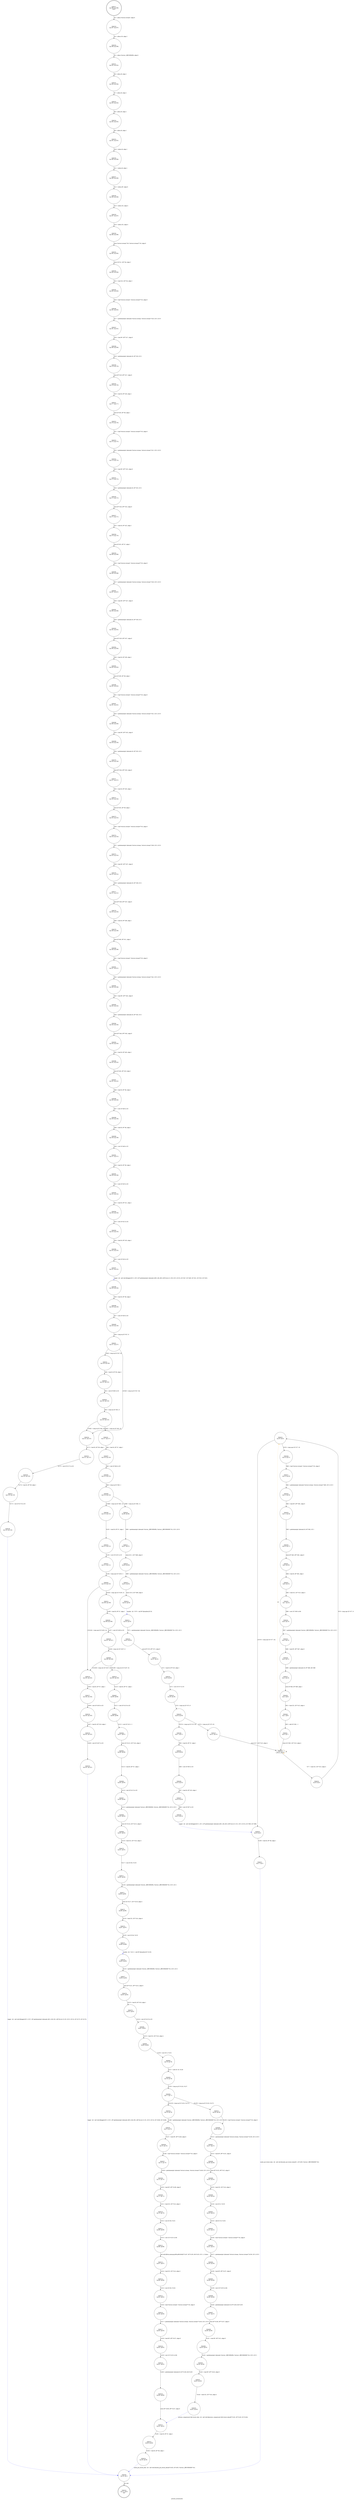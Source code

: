 digraph process_brushcache {
label="process_brushcache"
36316 [label="N36316\n(rp:15, ep:0)\nexit", shape="doublecircle"]
36317 [label="N36317\n(rp:198, ep:198)\nentry", shape="doublecircle"]
36317 -> 36319 [label="%3 = alloca %struct.stream*, align 8"]
36319 [label="N36319\n(rp:197, ep:197)", shape="circle"]
36319 -> 36320 [label="%4 = alloca i16, align 2"]
36320 [label="N36320\n(rp:196, ep:196)", shape="circle"]
36320 -> 36321 [label="%5 = alloca %struct._BRUSHDATA, align 8"]
36321 [label="N36321\n(rp:195, ep:195)", shape="circle"]
36321 -> 36322 [label="%6 = alloca i8, align 1"]
36322 [label="N36322\n(rp:194, ep:194)", shape="circle"]
36322 -> 36323 [label="%7 = alloca i8, align 1"]
36323 [label="N36323\n(rp:193, ep:193)", shape="circle"]
36323 -> 36324 [label="%8 = alloca i8, align 1"]
36324 [label="N36324\n(rp:192, ep:192)", shape="circle"]
36324 -> 36325 [label="%9 = alloca i8, align 1"]
36325 [label="N36325\n(rp:191, ep:191)", shape="circle"]
36325 -> 36326 [label="%10 = alloca i8, align 1"]
36326 [label="N36326\n(rp:190, ep:190)", shape="circle"]
36326 -> 36327 [label="%11 = alloca i8, align 1"]
36327 [label="N36327\n(rp:189, ep:189)", shape="circle"]
36327 -> 36328 [label="%12 = alloca i8*, align 8"]
36328 [label="N36328\n(rp:188, ep:188)", shape="circle"]
36328 -> 36329 [label="%13 = alloca i32, align 4"]
36329 [label="N36329\n(rp:187, ep:187)", shape="circle"]
36329 -> 36330 [label="%14 = alloca i32, align 4"]
36330 [label="N36330\n(rp:186, ep:186)", shape="circle"]
36330 -> 36332 [label="store %struct.stream* %0, %struct.stream** %3, align 8"]
36332 [label="N36332\n(rp:185, ep:185)", shape="circle"]
36332 -> 36334 [label="store i16 %1, i16* %4, align 2"]
36334 [label="N36334\n(rp:184, ep:184)", shape="circle"]
36334 -> 36345 [label="%15 = load i16, i16* %4, align 2"]
36345 [label="N36345\n(rp:183, ep:183)", shape="circle"]
36345 -> 36346 [label="%16 = load %struct.stream*, %struct.stream** %3, align 8"]
36346 [label="N36346\n(rp:182, ep:182)", shape="circle"]
36346 -> 36347 [label="%17 = getelementptr inbounds %struct.stream, %struct.stream* %16, i32 0, i32 0"]
36347 [label="N36347\n(rp:181, ep:181)", shape="circle"]
36347 -> 36348 [label="%18 = load i8*, i8** %17, align 8"]
36348 [label="N36348\n(rp:180, ep:180)", shape="circle"]
36348 -> 36349 [label="%19 = getelementptr inbounds i8, i8* %18, i32 1"]
36349 [label="N36349\n(rp:179, ep:179)", shape="circle"]
36349 -> 36350 [label="store i8* %19, i8** %17, align 8"]
36350 [label="N36350\n(rp:178, ep:178)", shape="circle"]
36350 -> 36351 [label="%20 = load i8, i8* %18, align 1"]
36351 [label="N36351\n(rp:177, ep:177)", shape="circle"]
36351 -> 36352 [label="store i8 %20, i8* %6, align 1"]
36352 [label="N36352\n(rp:176, ep:176)", shape="circle"]
36352 -> 36353 [label="%21 = load %struct.stream*, %struct.stream** %3, align 8"]
36353 [label="N36353\n(rp:175, ep:175)", shape="circle"]
36353 -> 36354 [label="%22 = getelementptr inbounds %struct.stream, %struct.stream* %21, i32 0, i32 0"]
36354 [label="N36354\n(rp:174, ep:174)", shape="circle"]
36354 -> 36355 [label="%23 = load i8*, i8** %22, align 8"]
36355 [label="N36355\n(rp:173, ep:173)", shape="circle"]
36355 -> 36356 [label="%24 = getelementptr inbounds i8, i8* %23, i32 1"]
36356 [label="N36356\n(rp:172, ep:172)", shape="circle"]
36356 -> 36357 [label="store i8* %24, i8** %22, align 8"]
36357 [label="N36357\n(rp:171, ep:171)", shape="circle"]
36357 -> 36358 [label="%25 = load i8, i8* %23, align 1"]
36358 [label="N36358\n(rp:170, ep:170)", shape="circle"]
36358 -> 36359 [label="store i8 %25, i8* %7, align 1"]
36359 [label="N36359\n(rp:169, ep:169)", shape="circle"]
36359 -> 36360 [label="%26 = load %struct.stream*, %struct.stream** %3, align 8"]
36360 [label="N36360\n(rp:168, ep:168)", shape="circle"]
36360 -> 36361 [label="%27 = getelementptr inbounds %struct.stream, %struct.stream* %26, i32 0, i32 0"]
36361 [label="N36361\n(rp:167, ep:167)", shape="circle"]
36361 -> 36362 [label="%28 = load i8*, i8** %27, align 8"]
36362 [label="N36362\n(rp:166, ep:166)", shape="circle"]
36362 -> 36363 [label="%29 = getelementptr inbounds i8, i8* %28, i32 1"]
36363 [label="N36363\n(rp:165, ep:165)", shape="circle"]
36363 -> 36364 [label="store i8* %29, i8** %27, align 8"]
36364 [label="N36364\n(rp:164, ep:164)", shape="circle"]
36364 -> 36365 [label="%30 = load i8, i8* %28, align 1"]
36365 [label="N36365\n(rp:163, ep:163)", shape="circle"]
36365 -> 36366 [label="store i8 %30, i8* %8, align 1"]
36366 [label="N36366\n(rp:162, ep:162)", shape="circle"]
36366 -> 36367 [label="%31 = load %struct.stream*, %struct.stream** %3, align 8"]
36367 [label="N36367\n(rp:161, ep:161)", shape="circle"]
36367 -> 36368 [label="%32 = getelementptr inbounds %struct.stream, %struct.stream* %31, i32 0, i32 0"]
36368 [label="N36368\n(rp:160, ep:160)", shape="circle"]
36368 -> 36369 [label="%33 = load i8*, i8** %32, align 8"]
36369 [label="N36369\n(rp:159, ep:159)", shape="circle"]
36369 -> 36370 [label="%34 = getelementptr inbounds i8, i8* %33, i32 1"]
36370 [label="N36370\n(rp:158, ep:158)", shape="circle"]
36370 -> 36371 [label="store i8* %34, i8** %32, align 8"]
36371 [label="N36371\n(rp:157, ep:157)", shape="circle"]
36371 -> 36372 [label="%35 = load i8, i8* %33, align 1"]
36372 [label="N36372\n(rp:156, ep:156)", shape="circle"]
36372 -> 36373 [label="store i8 %35, i8* %9, align 1"]
36373 [label="N36373\n(rp:155, ep:155)", shape="circle"]
36373 -> 36374 [label="%36 = load %struct.stream*, %struct.stream** %3, align 8"]
36374 [label="N36374\n(rp:154, ep:154)", shape="circle"]
36374 -> 36375 [label="%37 = getelementptr inbounds %struct.stream, %struct.stream* %36, i32 0, i32 0"]
36375 [label="N36375\n(rp:153, ep:153)", shape="circle"]
36375 -> 36376 [label="%38 = load i8*, i8** %37, align 8"]
36376 [label="N36376\n(rp:152, ep:152)", shape="circle"]
36376 -> 36377 [label="%39 = getelementptr inbounds i8, i8* %38, i32 1"]
36377 [label="N36377\n(rp:151, ep:151)", shape="circle"]
36377 -> 36378 [label="store i8* %39, i8** %37, align 8"]
36378 [label="N36378\n(rp:150, ep:150)", shape="circle"]
36378 -> 36379 [label="%40 = load i8, i8* %38, align 1"]
36379 [label="N36379\n(rp:149, ep:149)", shape="circle"]
36379 -> 36380 [label="store i8 %40, i8* %11, align 1"]
36380 [label="N36380\n(rp:148, ep:148)", shape="circle"]
36380 -> 36381 [label="%41 = load %struct.stream*, %struct.stream** %3, align 8"]
36381 [label="N36381\n(rp:147, ep:147)", shape="circle"]
36381 -> 36382 [label="%42 = getelementptr inbounds %struct.stream, %struct.stream* %41, i32 0, i32 0"]
36382 [label="N36382\n(rp:146, ep:146)", shape="circle"]
36382 -> 36383 [label="%43 = load i8*, i8** %42, align 8"]
36383 [label="N36383\n(rp:145, ep:145)", shape="circle"]
36383 -> 36384 [label="%44 = getelementptr inbounds i8, i8* %43, i32 1"]
36384 [label="N36384\n(rp:144, ep:144)", shape="circle"]
36384 -> 36385 [label="store i8* %44, i8** %42, align 8"]
36385 [label="N36385\n(rp:143, ep:143)", shape="circle"]
36385 -> 36386 [label="%45 = load i8, i8* %43, align 1"]
36386 [label="N36386\n(rp:142, ep:142)", shape="circle"]
36386 -> 36387 [label="store i8 %45, i8* %10, align 1"]
36387 [label="N36387\n(rp:141, ep:141)", shape="circle"]
36387 -> 36388 [label="%46 = load i8, i8* %6, align 1"]
36388 [label="N36388\n(rp:140, ep:140)", shape="circle"]
36388 -> 36389 [label="%47 = zext i8 %46 to i32"]
36389 [label="N36389\n(rp:139, ep:139)", shape="circle"]
36389 -> 36390 [label="%48 = load i8, i8* %8, align 1"]
36390 [label="N36390\n(rp:138, ep:138)", shape="circle"]
36390 -> 36391 [label="%49 = zext i8 %48 to i32"]
36391 [label="N36391\n(rp:137, ep:137)", shape="circle"]
36391 -> 36392 [label="%50 = load i8, i8* %9, align 1"]
36392 [label="N36392\n(rp:136, ep:136)", shape="circle"]
36392 -> 36393 [label="%51 = zext i8 %50 to i32"]
36393 [label="N36393\n(rp:135, ep:135)", shape="circle"]
36393 -> 36394 [label="%52 = load i8, i8* %11, align 1"]
36394 [label="N36394\n(rp:134, ep:134)", shape="circle"]
36394 -> 36395 [label="%53 = zext i8 %52 to i32"]
36395 [label="N36395\n(rp:133, ep:133)", shape="circle"]
36395 -> 36396 [label="%54 = load i8, i8* %10, align 1"]
36396 [label="N36396\n(rp:132, ep:132)", shape="circle"]
36396 -> 36397 [label="%55 = zext i8 %54 to i32"]
36397 [label="N36397\n(rp:131, ep:131)", shape="circle"]
36397 -> 36398 [label="logger --@-- call void @logger(i32 5, i32 0, i8* getelementptr inbounds ([60 x i8], [60 x i8]* @.str.11.130, i32 0, i32 0), i32 %47, i32 %49, i32 %51, i32 %53, i32 %55)", style="dashed", color="blue"]
36398 [label="N36398\n(rp:130, ep:130)", shape="circle"]
36398 -> 36399 [label="%56 = load i8, i8* %8, align 1"]
36399 [label="N36399\n(rp:129, ep:129)", shape="circle"]
36399 -> 36400 [label="%57 = zext i8 %56 to i32"]
36400 [label="N36400\n(rp:128, ep:128)", shape="circle"]
36400 -> 36401 [label="%58 = icmp eq i32 %57, 8"]
36401 [label="N36401\n(rp:127, ep:127)", shape="circle"]
36401 -> 36541 [label="[%58 = icmp eq i32 %57, 8]"]
36401 -> 36534 [label="[!(%58 = icmp eq i32 %57, 8)]"]
36403 [label="N36403\n(rp:125, ep:125)", shape="circle"]
36403 -> 36404 [label="%61 = zext i8 %60 to i32"]
36404 [label="N36404\n(rp:124, ep:124)", shape="circle"]
36404 -> 36405 [label="%62 = icmp eq i32 %61, 8"]
36405 [label="N36405\n(rp:123, ep:123)", shape="circle"]
36405 -> 36543 [label="[%62 = icmp eq i32 %61, 8]"]
36405 -> 36534 [label="[!(%62 = icmp eq i32 %61, 8)]"]
36407 [label="N36407\n(rp:116, ep:116)", shape="circle"]
36407 -> 36408 [label="%65 = zext i8 %64 to i32"]
36408 [label="N36408\n(rp:115, ep:115)", shape="circle"]
36408 -> 36409 [label="%66 = icmp eq i32 %65, 1"]
36409 [label="N36409\n(rp:114, ep:114)", shape="circle"]
36409 -> 36545 [label="[%66 = icmp eq i32 %65, 1]"]
36409 -> 36546 [label="[!(%66 = icmp eq i32 %65, 1)]"]
36411 [label="N36411\n(rp:37, ep:37)", shape="circle"]
36411 -> 36412 [label="store i32 1, i32* %68, align 8"]
36412 [label="N36412\n(rp:36, ep:36)", shape="circle"]
36412 -> 36413 [label="%69 = getelementptr inbounds %struct._BRUSHDATA, %struct._BRUSHDATA* %5, i32 0, i32 1"]
36413 [label="N36413\n(rp:35, ep:35)", shape="circle"]
36413 -> 36414 [label="store i32 8, i32* %69, align 4"]
36414 [label="N36414\n(rp:34, ep:34)", shape="circle"]
36414 -> 36415 [label="xmalloc --@-- %70 = call i8* @xmalloc(i32 8)", style="dashed", color="blue"]
36415 [label="N36415\n(rp:33, ep:33)", shape="circle"]
36415 -> 36416 [label="%71 = getelementptr inbounds %struct._BRUSHDATA, %struct._BRUSHDATA* %5, i32 0, i32 2"]
36416 [label="N36416\n(rp:32, ep:32)", shape="circle"]
36416 -> 36417 [label="store i8* %70, i8** %71, align 8"]
36417 [label="N36417\n(rp:31, ep:31)", shape="circle"]
36417 -> 36418 [label="%72 = load i8, i8* %10, align 1"]
36418 [label="N36418\n(rp:30, ep:30)", shape="circle"]
36418 -> 36419 [label="%73 = zext i8 %72 to i32"]
36419 [label="N36419\n(rp:29, ep:29)", shape="circle"]
36419 -> 36420 [label="%74 = icmp eq i32 %73, 8"]
36420 [label="N36420\n(rp:28, ep:28)", shape="circle"]
36420 -> 36547 [label="[%74 = icmp eq i32 %73, 8]"]
36420 -> 36548 [label="[!(%74 = icmp eq i32 %73, 8)]"]
36423 [label="N36423\n(rp:21, ep:6)", shape="box"]
36423 -> 36424 [label="%77 = load i32, i32* %13, align 4"]
36423 -> 36423 [label="@", style="dashed", color="orange"]
36423 -> 36425 [label="@", style="dashed", color="orange"]
36424 [label="N36424\n(rp:20, ep:5)", shape="circle"]
36424 -> 36425 [label="%78 = icmp sge i32 %77, 0"]
36425 [label="N36425\n(rp:19, ep:4)", shape="circle"]
36425 -> 36549 [label="[%78 = icmp sge i32 %77, 0]"]
36425 -> 36450 [label="[!(%78 = icmp sge i32 %77, 0)]"]
36427 [label="N36427\n(rp:13, ep:20)", shape="circle"]
36427 -> 36428 [label="%81 = getelementptr inbounds %struct.stream, %struct.stream* %80, i32 0, i32 0"]
36428 [label="N36428\n(rp:12, ep:19)", shape="circle"]
36428 -> 36429 [label="%82 = load i8*, i8** %81, align 8"]
36429 [label="N36429\n(rp:11, ep:18)", shape="circle"]
36429 -> 36430 [label="%83 = getelementptr inbounds i8, i8* %82, i32 1"]
36430 [label="N36430\n(rp:10, ep:17)", shape="circle"]
36430 -> 36431 [label="store i8* %83, i8** %81, align 8"]
36431 [label="N36431\n(rp:9, ep:16)", shape="circle"]
36431 -> 36432 [label="%84 = load i8, i8* %82, align 1"]
36432 [label="N36432\n(rp:8, ep:15)", shape="circle"]
36432 -> 36433 [label="%85 = load i32, i32* %13, align 4"]
36433 [label="N36433\n(rp:7, ep:14)", shape="circle"]
36433 -> 36434 [label="%86 = sext i32 %85 to i64"]
36434 [label="N36434\n(rp:6, ep:13)", shape="circle"]
36434 -> 36435 [label="%87 = getelementptr inbounds %struct._BRUSHDATA, %struct._BRUSHDATA* %5, i32 0, i32 2"]
36435 [label="N36435\n(rp:5, ep:12)", shape="circle"]
36435 -> 36436 [label="%88 = load i8*, i8** %87, align 8"]
36436 [label="N36436\n(rp:4, ep:11)", shape="circle"]
36436 -> 36437 [label="%89 = getelementptr inbounds i8, i8* %88, i64 %86"]
36437 [label="N36437\n(rp:3, ep:10)", shape="circle"]
36437 -> 36439 [label="store i8 %84, i8* %89, align 1"]
36439 [label="N36439\n(rp:2, ep:9)", shape="circle"]
36439 -> 36440 [label="%91 = load i32, i32* %13, align 4"]
36440 [label="N36440\n(rp:1, ep:8)", shape="circle"]
36440 -> 36441 [label="%92 = add i32 %91, -1"]
36441 [label="N36441\n(rp:0, ep:7)", shape="circle"]
36441 -> 36423 [label="store i32 %92, i32* %13, align 4"]
36445 [label="N36445\n(rp:26, ep:26)", shape="circle"]
36445 -> 36446 [label="%96 = zext i8 %95 to i32"]
36446 [label="N36446\n(rp:25, ep:25)", shape="circle"]
36446 -> 36447 [label="%97 = load i8, i8* %10, align 1"]
36447 [label="N36447\n(rp:24, ep:24)", shape="circle"]
36447 -> 36448 [label="%98 = zext i8 %97 to i32"]
36448 [label="N36448\n(rp:23, ep:23)", shape="circle"]
36448 -> 36450 [label="logger --@-- call void @logger(i32 5, i32 2, i8* getelementptr inbounds ([65 x i8], [65 x i8]* @.str.12.131, i32 0, i32 0), i32 %96, i32 %98)", style="dashed", color="blue"]
36450 [label="N36450\n(rp:18, ep:3)", shape="circle"]
36450 -> 36451 [label="%100 = load i8, i8* %6, align 1"]
36451 [label="N36451\n(rp:17, ep:2)", shape="circle"]
36451 -> 36540 [label="cache_put_brush_data --@-- call void @cache_put_brush_data(i8 1, i8 %100, %struct._BRUSHDATA* %5)", style="dashed", color="blue"]
36454 [label="N36454\n(rp:112, ep:112)", shape="circle"]
36454 -> 36455 [label="%103 = zext i8 %102 to i32"]
36455 [label="N36455\n(rp:111, ep:111)", shape="circle"]
36455 -> 36456 [label="%104 = icmp sge i32 %103, 3"]
36456 [label="N36456\n(rp:110, ep:110)", shape="circle"]
36456 -> 36551 [label="[%104 = icmp sge i32 %103, 3]"]
36456 -> 36526 [label="[!(%104 = icmp sge i32 %103, 3)]"]
36458 [label="N36458\n(rp:108, ep:108)", shape="circle"]
36458 -> 36459 [label="%107 = zext i8 %106 to i32"]
36459 [label="N36459\n(rp:107, ep:107)", shape="circle"]
36459 -> 36460 [label="%108 = icmp sle i32 %107, 6"]
36460 [label="N36460\n(rp:106, ep:106)", shape="circle"]
36460 -> 36553 [label="[%108 = icmp sle i32 %107, 6]"]
36460 -> 36526 [label="[!(%108 = icmp sle i32 %107, 6)]"]
36462 [label="N36462\n(rp:99, ep:99)", shape="circle"]
36462 -> 36463 [label="%111 = zext i8 %110 to i32"]
36463 [label="N36463\n(rp:98, ep:98)", shape="circle"]
36463 -> 36464 [label="%112 = sub i32 %111, 2"]
36464 [label="N36464\n(rp:97, ep:97)", shape="circle"]
36464 -> 36465 [label="store i32 %112, i32* %14, align 4"]
36465 [label="N36465\n(rp:96, ep:96)", shape="circle"]
36465 -> 36466 [label="%113 = load i8, i8* %7, align 1"]
36466 [label="N36466\n(rp:95, ep:95)", shape="circle"]
36466 -> 36467 [label="%114 = zext i8 %113 to i32"]
36467 [label="N36467\n(rp:94, ep:94)", shape="circle"]
36467 -> 36468 [label="%115 = getelementptr inbounds %struct._BRUSHDATA, %struct._BRUSHDATA* %5, i32 0, i32 0"]
36468 [label="N36468\n(rp:93, ep:93)", shape="circle"]
36468 -> 36469 [label="store i32 %114, i32* %115, align 8"]
36469 [label="N36469\n(rp:92, ep:92)", shape="circle"]
36469 -> 36470 [label="%116 = load i32, i32* %14, align 4"]
36470 [label="N36470\n(rp:91, ep:91)", shape="circle"]
36470 -> 36471 [label="%117 = mul i32 64, %116"]
36471 [label="N36471\n(rp:90, ep:90)", shape="circle"]
36471 -> 36472 [label="%118 = getelementptr inbounds %struct._BRUSHDATA, %struct._BRUSHDATA* %5, i32 0, i32 1"]
36472 [label="N36472\n(rp:89, ep:89)", shape="circle"]
36472 -> 36473 [label="store i32 %117, i32* %118, align 4"]
36473 [label="N36473\n(rp:88, ep:88)", shape="circle"]
36473 -> 36474 [label="%119 = load i32, i32* %14, align 4"]
36474 [label="N36474\n(rp:87, ep:87)", shape="circle"]
36474 -> 36475 [label="%120 = mul i32 64, %119"]
36475 [label="N36475\n(rp:86, ep:86)", shape="circle"]
36475 -> 36476 [label="xmalloc --@-- %121 = call i8* @xmalloc(i32 %120)", style="dashed", color="blue"]
36476 [label="N36476\n(rp:85, ep:85)", shape="circle"]
36476 -> 36477 [label="%122 = getelementptr inbounds %struct._BRUSHDATA, %struct._BRUSHDATA* %5, i32 0, i32 2"]
36477 [label="N36477\n(rp:84, ep:84)", shape="circle"]
36477 -> 36478 [label="store i8* %121, i8** %122, align 8"]
36478 [label="N36478\n(rp:83, ep:83)", shape="circle"]
36478 -> 36479 [label="%123 = load i8, i8* %10, align 1"]
36479 [label="N36479\n(rp:82, ep:82)", shape="circle"]
36479 -> 36480 [label="%124 = zext i8 %123 to i32"]
36480 [label="N36480\n(rp:81, ep:81)", shape="circle"]
36480 -> 36481 [label="%125 = load i32, i32* %14, align 4"]
36481 [label="N36481\n(rp:80, ep:80)", shape="circle"]
36481 -> 36482 [label="%126 = mul i32 4, %125"]
36482 [label="N36482\n(rp:79, ep:79)", shape="circle"]
36482 -> 36483 [label="%127 = add i32 16, %126"]
36483 [label="N36483\n(rp:78, ep:78)", shape="circle"]
36483 -> 36484 [label="%128 = icmp eq i32 %124, %127"]
36484 [label="N36484\n(rp:77, ep:77)", shape="circle"]
36484 -> 36555 [label="[%128 = icmp eq i32 %124, %127]"]
36484 -> 36556 [label="[!(%128 = icmp eq i32 %124, %127)]"]
36486 [label="N36486\n(rp:58, ep:58)", shape="circle"]
36486 -> 36487 [label="%131 = getelementptr inbounds %struct.stream, %struct.stream* %130, i32 0, i32 0"]
36487 [label="N36487\n(rp:57, ep:57)", shape="circle"]
36487 -> 36488 [label="%132 = load i8*, i8** %131, align 8"]
36488 [label="N36488\n(rp:56, ep:56)", shape="circle"]
36488 -> 36489 [label="store i8* %132, i8** %12, align 8"]
36489 [label="N36489\n(rp:55, ep:55)", shape="circle"]
36489 -> 36490 [label="%133 = load i32, i32* %14, align 4"]
36490 [label="N36490\n(rp:54, ep:54)", shape="circle"]
36490 -> 36491 [label="%134 = mul i32 4, %133"]
36491 [label="N36491\n(rp:53, ep:53)", shape="circle"]
36491 -> 36492 [label="%135 = add i32 16, %134"]
36492 [label="N36492\n(rp:52, ep:52)", shape="circle"]
36492 -> 36493 [label="%136 = load %struct.stream*, %struct.stream** %3, align 8"]
36493 [label="N36493\n(rp:51, ep:51)", shape="circle"]
36493 -> 36494 [label="%137 = getelementptr inbounds %struct.stream, %struct.stream* %136, i32 0, i32 0"]
36494 [label="N36494\n(rp:50, ep:50)", shape="circle"]
36494 -> 36495 [label="%138 = load i8*, i8** %137, align 8"]
36495 [label="N36495\n(rp:49, ep:49)", shape="circle"]
36495 -> 36496 [label="%139 = sext i32 %135 to i64"]
36496 [label="N36496\n(rp:48, ep:48)", shape="circle"]
36496 -> 36497 [label="%140 = getelementptr inbounds i8, i8* %138, i64 %139"]
36497 [label="N36497\n(rp:47, ep:47)", shape="circle"]
36497 -> 36498 [label="store i8* %140, i8** %137, align 8"]
36498 [label="N36498\n(rp:46, ep:46)", shape="circle"]
36498 -> 36499 [label="%141 = load i8*, i8** %12, align 8"]
36499 [label="N36499\n(rp:45, ep:45)", shape="circle"]
36499 -> 36500 [label="%142 = getelementptr inbounds %struct._BRUSHDATA, %struct._BRUSHDATA* %5, i32 0, i32 2"]
36500 [label="N36500\n(rp:44, ep:44)", shape="circle"]
36500 -> 36501 [label="%143 = load i8*, i8** %142, align 8"]
36501 [label="N36501\n(rp:43, ep:43)", shape="circle"]
36501 -> 36502 [label="%144 = load i32, i32* %14, align 4"]
36502 [label="N36502\n(rp:42, ep:42)", shape="circle"]
36502 -> 36522 [label="process_compressed_8x8_brush_data --@-- call void @process_compressed_8x8_brush_data(i8* %141, i8* %143, i32 %144)", style="dashed", color="blue"]
36505 [label="N36505\n(rp:75, ep:75)", shape="circle"]
36505 -> 36506 [label="%147 = load i8*, i8** %146, align 8"]
36506 [label="N36506\n(rp:74, ep:74)", shape="circle"]
36506 -> 36507 [label="%148 = load %struct.stream*, %struct.stream** %3, align 8"]
36507 [label="N36507\n(rp:73, ep:73)", shape="circle"]
36507 -> 36508 [label="%149 = getelementptr inbounds %struct.stream, %struct.stream* %148, i32 0, i32 0"]
36508 [label="N36508\n(rp:72, ep:72)", shape="circle"]
36508 -> 36509 [label="%150 = load i8*, i8** %149, align 8"]
36509 [label="N36509\n(rp:71, ep:71)", shape="circle"]
36509 -> 36510 [label="%151 = load i32, i32* %14, align 4"]
36510 [label="N36510\n(rp:70, ep:70)", shape="circle"]
36510 -> 36511 [label="%152 = mul i32 64, %151"]
36511 [label="N36511\n(rp:69, ep:69)", shape="circle"]
36511 -> 36512 [label="%153 = sext i32 %152 to i64"]
36512 [label="N36512\n(rp:68, ep:68)", shape="circle"]
36512 -> 36513 [label="call void @llvm.memcpy.p0i8.p0i8.i64(i8* %147, i8* %150, i64 %153, i32 1, i1 false)"]
36513 [label="N36513\n(rp:67, ep:67)", shape="circle"]
36513 -> 36514 [label="%154 = load i32, i32* %14, align 4"]
36514 [label="N36514\n(rp:66, ep:66)", shape="circle"]
36514 -> 36515 [label="%155 = mul i32 64, %154"]
36515 [label="N36515\n(rp:65, ep:65)", shape="circle"]
36515 -> 36516 [label="%156 = load %struct.stream*, %struct.stream** %3, align 8"]
36516 [label="N36516\n(rp:64, ep:64)", shape="circle"]
36516 -> 36517 [label="%157 = getelementptr inbounds %struct.stream, %struct.stream* %156, i32 0, i32 0"]
36517 [label="N36517\n(rp:63, ep:63)", shape="circle"]
36517 -> 36518 [label="%158 = load i8*, i8** %157, align 8"]
36518 [label="N36518\n(rp:62, ep:62)", shape="circle"]
36518 -> 36519 [label="%159 = sext i32 %155 to i64"]
36519 [label="N36519\n(rp:61, ep:61)", shape="circle"]
36519 -> 36520 [label="%160 = getelementptr inbounds i8, i8* %158, i64 %159"]
36520 [label="N36520\n(rp:60, ep:60)", shape="circle"]
36520 -> 36522 [label="store i8* %160, i8** %157, align 8"]
36522 [label="N36522\n(rp:41, ep:41)", shape="circle"]
36522 -> 36523 [label="%162 = load i8, i8* %7, align 1"]
36523 [label="N36523\n(rp:40, ep:40)", shape="circle"]
36523 -> 36524 [label="%163 = load i8, i8* %6, align 1"]
36524 [label="N36524\n(rp:39, ep:39)", shape="circle"]
36524 -> 36540 [label="cache_put_brush_data --@-- call void @cache_put_brush_data(i8 %162, i8 %163, %struct._BRUSHDATA* %5)", style="dashed", color="blue"]
36526 [label="N36526\n(rp:105, ep:105)", shape="circle"]
36526 -> 36527 [label="%165 = load i8, i8* %7, align 1"]
36527 [label="N36527\n(rp:104, ep:104)", shape="circle"]
36527 -> 36528 [label="%166 = zext i8 %165 to i32"]
36528 [label="N36528\n(rp:103, ep:103)", shape="circle"]
36528 -> 36529 [label="%167 = load i8, i8* %10, align 1"]
36529 [label="N36529\n(rp:102, ep:102)", shape="circle"]
36529 -> 36530 [label="%168 = zext i8 %167 to i32"]
36530 [label="N36530\n(rp:101, ep:101)", shape="circle"]
36530 -> 36540 [label="logger --@-- call void @logger(i32 5, i32 2, i8* getelementptr inbounds ([65 x i8], [65 x i8]* @.str.12.131, i32 0, i32 0), i32 %166, i32 %168)", style="dashed", color="blue"]
36534 [label="N36534\n(rp:122, ep:122)", shape="circle"]
36534 -> 36535 [label="%172 = load i8, i8* %8, align 1"]
36535 [label="N36535\n(rp:121, ep:121)", shape="circle"]
36535 -> 36536 [label="%173 = zext i8 %172 to i32"]
36536 [label="N36536\n(rp:120, ep:120)", shape="circle"]
36536 -> 36537 [label="%174 = load i8, i8* %9, align 1"]
36537 [label="N36537\n(rp:119, ep:119)", shape="circle"]
36537 -> 36538 [label="%175 = zext i8 %174 to i32"]
36538 [label="N36538\n(rp:118, ep:118)", shape="circle"]
36538 -> 36540 [label="logger --@-- call void @logger(i32 5, i32 2, i8* getelementptr inbounds ([61 x i8], [61 x i8]* @.str.13.132, i32 0, i32 0), i32 %173, i32 %175)", style="dashed", color="blue"]
36540 [label="N36540\n(rp:16, ep:1)", shape="circle"]
36540 -> 36316 [label="ret void"]
36541 [label="N36541\n(rp:126, ep:126)", shape="circle"]
36541 -> 36403 [label="%60 = load i8, i8* %9, align 1"]
36543 [label="N36543\n(rp:117, ep:117)", shape="circle"]
36543 -> 36407 [label="%64 = load i8, i8* %7, align 1"]
36545 [label="N36545\n(rp:38, ep:38)", shape="circle"]
36545 -> 36411 [label="%68 = getelementptr inbounds %struct._BRUSHDATA, %struct._BRUSHDATA* %5, i32 0, i32 0"]
36546 [label="N36546\n(rp:113, ep:113)", shape="circle"]
36546 -> 36454 [label="%102 = load i8, i8* %7, align 1"]
36547 [label="N36547\n(rp:22, ep:22)", shape="circle"]
36547 -> 36423 [label="store i32 7, i32* %13, align 4"]
36548 [label="N36548\n(rp:27, ep:27)", shape="circle"]
36548 -> 36445 [label="%95 = load i8, i8* %7, align 1"]
36549 [label="N36549\n(rp:14, ep:21)", shape="circle"]
36549 -> 36427 [label="%80 = load %struct.stream*, %struct.stream** %3, align 8"]
36551 [label="N36551\n(rp:109, ep:109)", shape="circle"]
36551 -> 36458 [label="%106 = load i8, i8* %7, align 1"]
36553 [label="N36553\n(rp:100, ep:100)", shape="circle"]
36553 -> 36462 [label="%110 = load i8, i8* %7, align 1"]
36555 [label="N36555\n(rp:59, ep:59)", shape="circle"]
36555 -> 36486 [label="%130 = load %struct.stream*, %struct.stream** %3, align 8"]
36556 [label="N36556\n(rp:76, ep:76)", shape="circle"]
36556 -> 36505 [label="%146 = getelementptr inbounds %struct._BRUSHDATA, %struct._BRUSHDATA* %5, i32 0, i32 2"]
}
